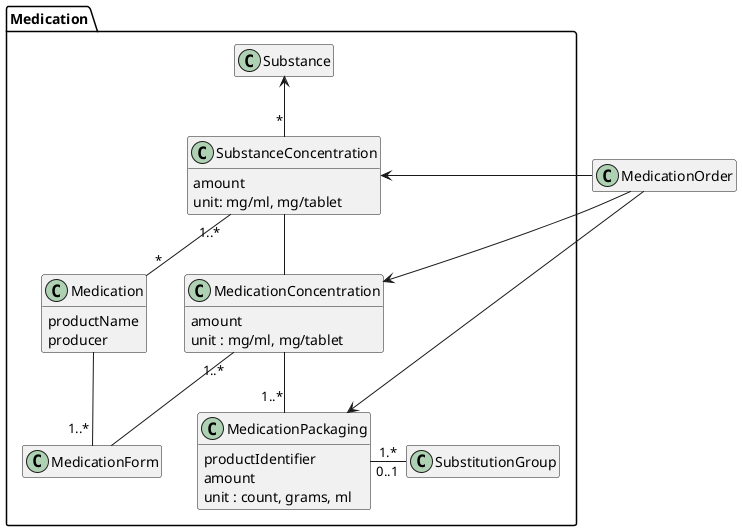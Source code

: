 @startuml

package Medication {
    ' Legemiddel
    class Medication {
        productName
        producer
    }

    ' Virkestoff
    class Substance

    ' VirkestoffMedStyrke
    class SubstanceConcentration {
        amount
        unit: mg/ml, mg/tablet
    }

    ' Legemiddel
    class MedicationConcentration {
        amount
        unit : mg/ml, mg/tablet
    }

    ' Legemiddelform
    class MedicationForm {
        
    }

    ' Legemiddelpakning
    class MedicationPackaging {
        productIdentifier
        amount
        unit : count, grams, ml
    }

    ' Byttegruppe
    class SubstitutionGroup

    SubstanceConcentration "*" -up-> Substance
    Medication "*" -up- "1..*" SubstanceConcentration
    MedicationForm "1..*" -up- Medication
    MedicationConcentration "1..*" - MedicationForm
    MedicationConcentration -up- SubstanceConcentration
    MedicationPackaging "1..*" -up- MedicationConcentration
    MedicationPackaging "1.*" - "0..1" SubstitutionGroup    
}

' Resept
class MedicationOrder

MedicationOrder -right-> SubstanceConcentration
MedicationOrder -right-> MedicationConcentration
MedicationOrder -right-> MedicationPackaging



hide empty members
hide methods
@enduml
